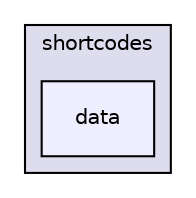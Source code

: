 digraph "shortcodes/data" {
  compound=true
  node [ fontsize="10", fontname="Helvetica"];
  edge [ labelfontsize="10", labelfontname="Helvetica"];
  subgraph clusterdir_5a261a1b9b636e344178a7c14ac5c052 {
    graph [ bgcolor="#ddddee", pencolor="black", label="shortcodes" fontname="Helvetica", fontsize="10", URL="dir_5a261a1b9b636e344178a7c14ac5c052.html"]
  dir_082e3e87f0aedcdbf0f2f167e64d3c7b [shape=box, label="data", style="filled", fillcolor="#eeeeff", pencolor="black", URL="dir_082e3e87f0aedcdbf0f2f167e64d3c7b.html"];
  }
}
